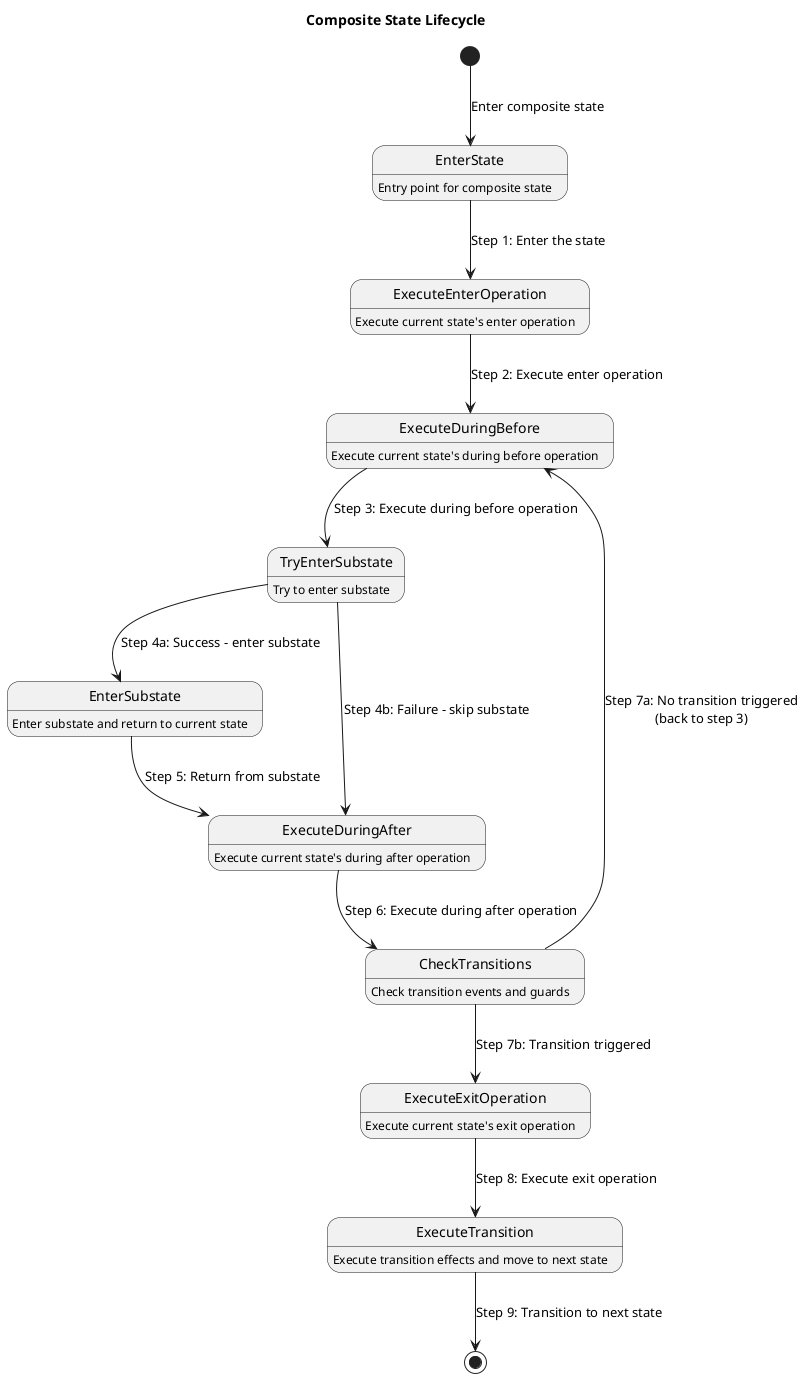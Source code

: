@startuml
title Composite State Lifecycle

[*] --> EnterState : Enter composite state

state EnterState {
  EnterState : Entry point for composite state
}

EnterState --> ExecuteEnterOperation : Step 1: Enter the state

state ExecuteEnterOperation {
  ExecuteEnterOperation : Execute current state's enter operation
}

ExecuteEnterOperation --> ExecuteDuringBefore : Step 2: Execute enter operation

state ExecuteDuringBefore {
  ExecuteDuringBefore : Execute current state's during before operation
}

ExecuteDuringBefore --> TryEnterSubstate : Step 3: Execute during before operation

state TryEnterSubstate {
  TryEnterSubstate : Try to enter substate
}

TryEnterSubstate --> EnterSubstate : Step 4a: Success - enter substate
TryEnterSubstate --> ExecuteDuringAfter : Step 4b: Failure - skip substate

state EnterSubstate {
  EnterSubstate : Enter substate and return to current state
}

EnterSubstate --> ExecuteDuringAfter : Step 5: Return from substate

state ExecuteDuringAfter {
  ExecuteDuringAfter : Execute current state's during after operation
}

ExecuteDuringAfter --> CheckTransitions : Step 6: Execute during after operation

state CheckTransitions {
  CheckTransitions : Check transition events and guards
}

CheckTransitions --> ExecuteDuringBefore : Step 7a: No transition triggered\n(back to step 3)
CheckTransitions --> ExecuteExitOperation : Step 7b: Transition triggered

state ExecuteExitOperation {
  ExecuteExitOperation : Execute current state's exit operation
}

ExecuteExitOperation --> ExecuteTransition : Step 8: Execute exit operation

state ExecuteTransition {
  ExecuteTransition : Execute transition effects and move to next state
}

ExecuteTransition --> [*] : Step 9: Transition to next state
@enduml